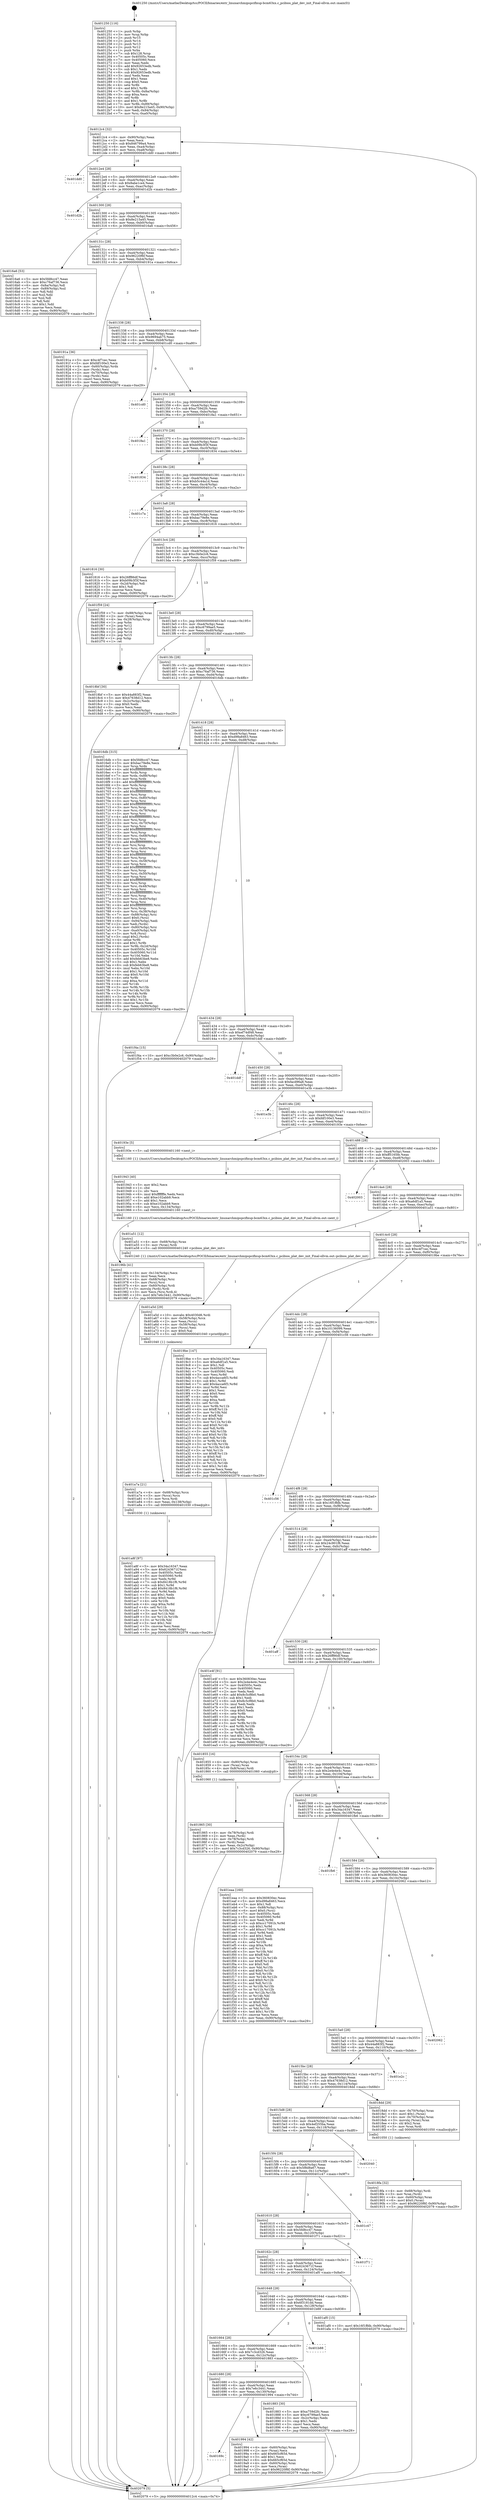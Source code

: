 digraph "0x401250" {
  label = "0x401250 (/mnt/c/Users/mathe/Desktop/tcc/POCII/binaries/extr_linuxarchmipspcifixup-bcm63xx.c_pcibios_plat_dev_init_Final-ollvm.out::main(0))"
  labelloc = "t"
  node[shape=record]

  Entry [label="",width=0.3,height=0.3,shape=circle,fillcolor=black,style=filled]
  "0x4012c4" [label="{
     0x4012c4 [32]\l
     | [instrs]\l
     &nbsp;&nbsp;0x4012c4 \<+6\>: mov -0x90(%rbp),%eax\l
     &nbsp;&nbsp;0x4012ca \<+2\>: mov %eax,%ecx\l
     &nbsp;&nbsp;0x4012cc \<+6\>: sub $0x846799a4,%ecx\l
     &nbsp;&nbsp;0x4012d2 \<+6\>: mov %eax,-0xa4(%rbp)\l
     &nbsp;&nbsp;0x4012d8 \<+6\>: mov %ecx,-0xa8(%rbp)\l
     &nbsp;&nbsp;0x4012de \<+6\>: je 0000000000401dd0 \<main+0xb80\>\l
  }"]
  "0x401dd0" [label="{
     0x401dd0\l
  }", style=dashed]
  "0x4012e4" [label="{
     0x4012e4 [28]\l
     | [instrs]\l
     &nbsp;&nbsp;0x4012e4 \<+5\>: jmp 00000000004012e9 \<main+0x99\>\l
     &nbsp;&nbsp;0x4012e9 \<+6\>: mov -0xa4(%rbp),%eax\l
     &nbsp;&nbsp;0x4012ef \<+5\>: sub $0x8abe1ce4,%eax\l
     &nbsp;&nbsp;0x4012f4 \<+6\>: mov %eax,-0xac(%rbp)\l
     &nbsp;&nbsp;0x4012fa \<+6\>: je 0000000000401d2b \<main+0xadb\>\l
  }"]
  Exit [label="",width=0.3,height=0.3,shape=circle,fillcolor=black,style=filled,peripheries=2]
  "0x401d2b" [label="{
     0x401d2b\l
  }", style=dashed]
  "0x401300" [label="{
     0x401300 [28]\l
     | [instrs]\l
     &nbsp;&nbsp;0x401300 \<+5\>: jmp 0000000000401305 \<main+0xb5\>\l
     &nbsp;&nbsp;0x401305 \<+6\>: mov -0xa4(%rbp),%eax\l
     &nbsp;&nbsp;0x40130b \<+5\>: sub $0x8e215a45,%eax\l
     &nbsp;&nbsp;0x401310 \<+6\>: mov %eax,-0xb0(%rbp)\l
     &nbsp;&nbsp;0x401316 \<+6\>: je 00000000004016a6 \<main+0x456\>\l
  }"]
  "0x401a8f" [label="{
     0x401a8f [97]\l
     | [instrs]\l
     &nbsp;&nbsp;0x401a8f \<+5\>: mov $0x34a16347,%eax\l
     &nbsp;&nbsp;0x401a94 \<+5\>: mov $0x6243671f,%esi\l
     &nbsp;&nbsp;0x401a99 \<+7\>: mov 0x40505c,%edx\l
     &nbsp;&nbsp;0x401aa0 \<+8\>: mov 0x405060,%r8d\l
     &nbsp;&nbsp;0x401aa8 \<+3\>: mov %edx,%r9d\l
     &nbsp;&nbsp;0x401aab \<+7\>: sub $0x8418b1f6,%r9d\l
     &nbsp;&nbsp;0x401ab2 \<+4\>: sub $0x1,%r9d\l
     &nbsp;&nbsp;0x401ab6 \<+7\>: add $0x8418b1f6,%r9d\l
     &nbsp;&nbsp;0x401abd \<+4\>: imul %r9d,%edx\l
     &nbsp;&nbsp;0x401ac1 \<+3\>: and $0x1,%edx\l
     &nbsp;&nbsp;0x401ac4 \<+3\>: cmp $0x0,%edx\l
     &nbsp;&nbsp;0x401ac7 \<+4\>: sete %r10b\l
     &nbsp;&nbsp;0x401acb \<+4\>: cmp $0xa,%r8d\l
     &nbsp;&nbsp;0x401acf \<+4\>: setl %r11b\l
     &nbsp;&nbsp;0x401ad3 \<+3\>: mov %r10b,%bl\l
     &nbsp;&nbsp;0x401ad6 \<+3\>: and %r11b,%bl\l
     &nbsp;&nbsp;0x401ad9 \<+3\>: xor %r11b,%r10b\l
     &nbsp;&nbsp;0x401adc \<+3\>: or %r10b,%bl\l
     &nbsp;&nbsp;0x401adf \<+3\>: test $0x1,%bl\l
     &nbsp;&nbsp;0x401ae2 \<+3\>: cmovne %esi,%eax\l
     &nbsp;&nbsp;0x401ae5 \<+6\>: mov %eax,-0x90(%rbp)\l
     &nbsp;&nbsp;0x401aeb \<+5\>: jmp 0000000000402079 \<main+0xe29\>\l
  }"]
  "0x4016a6" [label="{
     0x4016a6 [53]\l
     | [instrs]\l
     &nbsp;&nbsp;0x4016a6 \<+5\>: mov $0x5fd8cc47,%eax\l
     &nbsp;&nbsp;0x4016ab \<+5\>: mov $0xc76af736,%ecx\l
     &nbsp;&nbsp;0x4016b0 \<+6\>: mov -0x8a(%rbp),%dl\l
     &nbsp;&nbsp;0x4016b6 \<+7\>: mov -0x89(%rbp),%sil\l
     &nbsp;&nbsp;0x4016bd \<+3\>: mov %dl,%dil\l
     &nbsp;&nbsp;0x4016c0 \<+3\>: and %sil,%dil\l
     &nbsp;&nbsp;0x4016c3 \<+3\>: xor %sil,%dl\l
     &nbsp;&nbsp;0x4016c6 \<+3\>: or %dl,%dil\l
     &nbsp;&nbsp;0x4016c9 \<+4\>: test $0x1,%dil\l
     &nbsp;&nbsp;0x4016cd \<+3\>: cmovne %ecx,%eax\l
     &nbsp;&nbsp;0x4016d0 \<+6\>: mov %eax,-0x90(%rbp)\l
     &nbsp;&nbsp;0x4016d6 \<+5\>: jmp 0000000000402079 \<main+0xe29\>\l
  }"]
  "0x40131c" [label="{
     0x40131c [28]\l
     | [instrs]\l
     &nbsp;&nbsp;0x40131c \<+5\>: jmp 0000000000401321 \<main+0xd1\>\l
     &nbsp;&nbsp;0x401321 \<+6\>: mov -0xa4(%rbp),%eax\l
     &nbsp;&nbsp;0x401327 \<+5\>: sub $0x96220f6f,%eax\l
     &nbsp;&nbsp;0x40132c \<+6\>: mov %eax,-0xb4(%rbp)\l
     &nbsp;&nbsp;0x401332 \<+6\>: je 000000000040191a \<main+0x6ca\>\l
  }"]
  "0x402079" [label="{
     0x402079 [5]\l
     | [instrs]\l
     &nbsp;&nbsp;0x402079 \<+5\>: jmp 00000000004012c4 \<main+0x74\>\l
  }"]
  "0x401250" [label="{
     0x401250 [116]\l
     | [instrs]\l
     &nbsp;&nbsp;0x401250 \<+1\>: push %rbp\l
     &nbsp;&nbsp;0x401251 \<+3\>: mov %rsp,%rbp\l
     &nbsp;&nbsp;0x401254 \<+2\>: push %r15\l
     &nbsp;&nbsp;0x401256 \<+2\>: push %r14\l
     &nbsp;&nbsp;0x401258 \<+2\>: push %r13\l
     &nbsp;&nbsp;0x40125a \<+2\>: push %r12\l
     &nbsp;&nbsp;0x40125c \<+1\>: push %rbx\l
     &nbsp;&nbsp;0x40125d \<+7\>: sub $0x128,%rsp\l
     &nbsp;&nbsp;0x401264 \<+7\>: mov 0x40505c,%eax\l
     &nbsp;&nbsp;0x40126b \<+7\>: mov 0x405060,%ecx\l
     &nbsp;&nbsp;0x401272 \<+2\>: mov %eax,%edx\l
     &nbsp;&nbsp;0x401274 \<+6\>: add $0x92653edb,%edx\l
     &nbsp;&nbsp;0x40127a \<+3\>: sub $0x1,%edx\l
     &nbsp;&nbsp;0x40127d \<+6\>: sub $0x92653edb,%edx\l
     &nbsp;&nbsp;0x401283 \<+3\>: imul %edx,%eax\l
     &nbsp;&nbsp;0x401286 \<+3\>: and $0x1,%eax\l
     &nbsp;&nbsp;0x401289 \<+3\>: cmp $0x0,%eax\l
     &nbsp;&nbsp;0x40128c \<+4\>: sete %r8b\l
     &nbsp;&nbsp;0x401290 \<+4\>: and $0x1,%r8b\l
     &nbsp;&nbsp;0x401294 \<+7\>: mov %r8b,-0x8a(%rbp)\l
     &nbsp;&nbsp;0x40129b \<+3\>: cmp $0xa,%ecx\l
     &nbsp;&nbsp;0x40129e \<+4\>: setl %r8b\l
     &nbsp;&nbsp;0x4012a2 \<+4\>: and $0x1,%r8b\l
     &nbsp;&nbsp;0x4012a6 \<+7\>: mov %r8b,-0x89(%rbp)\l
     &nbsp;&nbsp;0x4012ad \<+10\>: movl $0x8e215a45,-0x90(%rbp)\l
     &nbsp;&nbsp;0x4012b7 \<+6\>: mov %edi,-0x94(%rbp)\l
     &nbsp;&nbsp;0x4012bd \<+7\>: mov %rsi,-0xa0(%rbp)\l
  }"]
  "0x401a7a" [label="{
     0x401a7a [21]\l
     | [instrs]\l
     &nbsp;&nbsp;0x401a7a \<+4\>: mov -0x68(%rbp),%rcx\l
     &nbsp;&nbsp;0x401a7e \<+3\>: mov (%rcx),%rcx\l
     &nbsp;&nbsp;0x401a81 \<+3\>: mov %rcx,%rdi\l
     &nbsp;&nbsp;0x401a84 \<+6\>: mov %eax,-0x138(%rbp)\l
     &nbsp;&nbsp;0x401a8a \<+5\>: call 0000000000401030 \<free@plt\>\l
     | [calls]\l
     &nbsp;&nbsp;0x401030 \{1\} (unknown)\l
  }"]
  "0x40191a" [label="{
     0x40191a [36]\l
     | [instrs]\l
     &nbsp;&nbsp;0x40191a \<+5\>: mov $0xc4f7cec,%eax\l
     &nbsp;&nbsp;0x40191f \<+5\>: mov $0xfdf100e3,%ecx\l
     &nbsp;&nbsp;0x401924 \<+4\>: mov -0x60(%rbp),%rdx\l
     &nbsp;&nbsp;0x401928 \<+2\>: mov (%rdx),%esi\l
     &nbsp;&nbsp;0x40192a \<+4\>: mov -0x70(%rbp),%rdx\l
     &nbsp;&nbsp;0x40192e \<+2\>: cmp (%rdx),%esi\l
     &nbsp;&nbsp;0x401930 \<+3\>: cmovl %ecx,%eax\l
     &nbsp;&nbsp;0x401933 \<+6\>: mov %eax,-0x90(%rbp)\l
     &nbsp;&nbsp;0x401939 \<+5\>: jmp 0000000000402079 \<main+0xe29\>\l
  }"]
  "0x401338" [label="{
     0x401338 [28]\l
     | [instrs]\l
     &nbsp;&nbsp;0x401338 \<+5\>: jmp 000000000040133d \<main+0xed\>\l
     &nbsp;&nbsp;0x40133d \<+6\>: mov -0xa4(%rbp),%eax\l
     &nbsp;&nbsp;0x401343 \<+5\>: sub $0x9694ab75,%eax\l
     &nbsp;&nbsp;0x401348 \<+6\>: mov %eax,-0xb8(%rbp)\l
     &nbsp;&nbsp;0x40134e \<+6\>: je 0000000000401cd0 \<main+0xa80\>\l
  }"]
  "0x401a5d" [label="{
     0x401a5d [29]\l
     | [instrs]\l
     &nbsp;&nbsp;0x401a5d \<+10\>: movabs $0x4030d6,%rdi\l
     &nbsp;&nbsp;0x401a67 \<+4\>: mov -0x58(%rbp),%rcx\l
     &nbsp;&nbsp;0x401a6b \<+2\>: mov %eax,(%rcx)\l
     &nbsp;&nbsp;0x401a6d \<+4\>: mov -0x58(%rbp),%rcx\l
     &nbsp;&nbsp;0x401a71 \<+2\>: mov (%rcx),%esi\l
     &nbsp;&nbsp;0x401a73 \<+2\>: mov $0x0,%al\l
     &nbsp;&nbsp;0x401a75 \<+5\>: call 0000000000401040 \<printf@plt\>\l
     | [calls]\l
     &nbsp;&nbsp;0x401040 \{1\} (unknown)\l
  }"]
  "0x401cd0" [label="{
     0x401cd0\l
  }", style=dashed]
  "0x401354" [label="{
     0x401354 [28]\l
     | [instrs]\l
     &nbsp;&nbsp;0x401354 \<+5\>: jmp 0000000000401359 \<main+0x109\>\l
     &nbsp;&nbsp;0x401359 \<+6\>: mov -0xa4(%rbp),%eax\l
     &nbsp;&nbsp;0x40135f \<+5\>: sub $0xa759d2fc,%eax\l
     &nbsp;&nbsp;0x401364 \<+6\>: mov %eax,-0xbc(%rbp)\l
     &nbsp;&nbsp;0x40136a \<+6\>: je 00000000004018a1 \<main+0x651\>\l
  }"]
  "0x40169c" [label="{
     0x40169c\l
  }", style=dashed]
  "0x4018a1" [label="{
     0x4018a1\l
  }", style=dashed]
  "0x401370" [label="{
     0x401370 [28]\l
     | [instrs]\l
     &nbsp;&nbsp;0x401370 \<+5\>: jmp 0000000000401375 \<main+0x125\>\l
     &nbsp;&nbsp;0x401375 \<+6\>: mov -0xa4(%rbp),%eax\l
     &nbsp;&nbsp;0x40137b \<+5\>: sub $0xb09b3f3f,%eax\l
     &nbsp;&nbsp;0x401380 \<+6\>: mov %eax,-0xc0(%rbp)\l
     &nbsp;&nbsp;0x401386 \<+6\>: je 0000000000401834 \<main+0x5e4\>\l
  }"]
  "0x401994" [label="{
     0x401994 [42]\l
     | [instrs]\l
     &nbsp;&nbsp;0x401994 \<+4\>: mov -0x60(%rbp),%rax\l
     &nbsp;&nbsp;0x401998 \<+2\>: mov (%rax),%ecx\l
     &nbsp;&nbsp;0x40199a \<+6\>: add $0x665cf65d,%ecx\l
     &nbsp;&nbsp;0x4019a0 \<+3\>: add $0x1,%ecx\l
     &nbsp;&nbsp;0x4019a3 \<+6\>: sub $0x665cf65d,%ecx\l
     &nbsp;&nbsp;0x4019a9 \<+4\>: mov -0x60(%rbp),%rax\l
     &nbsp;&nbsp;0x4019ad \<+2\>: mov %ecx,(%rax)\l
     &nbsp;&nbsp;0x4019af \<+10\>: movl $0x96220f6f,-0x90(%rbp)\l
     &nbsp;&nbsp;0x4019b9 \<+5\>: jmp 0000000000402079 \<main+0xe29\>\l
  }"]
  "0x401834" [label="{
     0x401834\l
  }", style=dashed]
  "0x40138c" [label="{
     0x40138c [28]\l
     | [instrs]\l
     &nbsp;&nbsp;0x40138c \<+5\>: jmp 0000000000401391 \<main+0x141\>\l
     &nbsp;&nbsp;0x401391 \<+6\>: mov -0xa4(%rbp),%eax\l
     &nbsp;&nbsp;0x401397 \<+5\>: sub $0xb5c44a1d,%eax\l
     &nbsp;&nbsp;0x40139c \<+6\>: mov %eax,-0xc4(%rbp)\l
     &nbsp;&nbsp;0x4013a2 \<+6\>: je 0000000000401c7a \<main+0xa2a\>\l
  }"]
  "0x40196b" [label="{
     0x40196b [41]\l
     | [instrs]\l
     &nbsp;&nbsp;0x40196b \<+6\>: mov -0x134(%rbp),%ecx\l
     &nbsp;&nbsp;0x401971 \<+3\>: imul %eax,%ecx\l
     &nbsp;&nbsp;0x401974 \<+4\>: mov -0x68(%rbp),%rsi\l
     &nbsp;&nbsp;0x401978 \<+3\>: mov (%rsi),%rsi\l
     &nbsp;&nbsp;0x40197b \<+4\>: mov -0x60(%rbp),%rdi\l
     &nbsp;&nbsp;0x40197f \<+3\>: movslq (%rdi),%rdi\l
     &nbsp;&nbsp;0x401982 \<+3\>: mov %ecx,(%rsi,%rdi,4)\l
     &nbsp;&nbsp;0x401985 \<+10\>: movl $0x7e6c3441,-0x90(%rbp)\l
     &nbsp;&nbsp;0x40198f \<+5\>: jmp 0000000000402079 \<main+0xe29\>\l
  }"]
  "0x401c7a" [label="{
     0x401c7a\l
  }", style=dashed]
  "0x4013a8" [label="{
     0x4013a8 [28]\l
     | [instrs]\l
     &nbsp;&nbsp;0x4013a8 \<+5\>: jmp 00000000004013ad \<main+0x15d\>\l
     &nbsp;&nbsp;0x4013ad \<+6\>: mov -0xa4(%rbp),%eax\l
     &nbsp;&nbsp;0x4013b3 \<+5\>: sub $0xbac79e8e,%eax\l
     &nbsp;&nbsp;0x4013b8 \<+6\>: mov %eax,-0xc8(%rbp)\l
     &nbsp;&nbsp;0x4013be \<+6\>: je 0000000000401816 \<main+0x5c6\>\l
  }"]
  "0x401943" [label="{
     0x401943 [40]\l
     | [instrs]\l
     &nbsp;&nbsp;0x401943 \<+5\>: mov $0x2,%ecx\l
     &nbsp;&nbsp;0x401948 \<+1\>: cltd\l
     &nbsp;&nbsp;0x401949 \<+2\>: idiv %ecx\l
     &nbsp;&nbsp;0x40194b \<+6\>: imul $0xfffffffe,%edx,%ecx\l
     &nbsp;&nbsp;0x401951 \<+6\>: add $0xe102abb9,%ecx\l
     &nbsp;&nbsp;0x401957 \<+3\>: add $0x1,%ecx\l
     &nbsp;&nbsp;0x40195a \<+6\>: sub $0xe102abb9,%ecx\l
     &nbsp;&nbsp;0x401960 \<+6\>: mov %ecx,-0x134(%rbp)\l
     &nbsp;&nbsp;0x401966 \<+5\>: call 0000000000401160 \<next_i\>\l
     | [calls]\l
     &nbsp;&nbsp;0x401160 \{1\} (/mnt/c/Users/mathe/Desktop/tcc/POCII/binaries/extr_linuxarchmipspcifixup-bcm63xx.c_pcibios_plat_dev_init_Final-ollvm.out::next_i)\l
  }"]
  "0x401816" [label="{
     0x401816 [30]\l
     | [instrs]\l
     &nbsp;&nbsp;0x401816 \<+5\>: mov $0x26ff86df,%eax\l
     &nbsp;&nbsp;0x40181b \<+5\>: mov $0xb09b3f3f,%ecx\l
     &nbsp;&nbsp;0x401820 \<+3\>: mov -0x2d(%rbp),%dl\l
     &nbsp;&nbsp;0x401823 \<+3\>: test $0x1,%dl\l
     &nbsp;&nbsp;0x401826 \<+3\>: cmovne %ecx,%eax\l
     &nbsp;&nbsp;0x401829 \<+6\>: mov %eax,-0x90(%rbp)\l
     &nbsp;&nbsp;0x40182f \<+5\>: jmp 0000000000402079 \<main+0xe29\>\l
  }"]
  "0x4013c4" [label="{
     0x4013c4 [28]\l
     | [instrs]\l
     &nbsp;&nbsp;0x4013c4 \<+5\>: jmp 00000000004013c9 \<main+0x179\>\l
     &nbsp;&nbsp;0x4013c9 \<+6\>: mov -0xa4(%rbp),%eax\l
     &nbsp;&nbsp;0x4013cf \<+5\>: sub $0xc3b0e2c6,%eax\l
     &nbsp;&nbsp;0x4013d4 \<+6\>: mov %eax,-0xcc(%rbp)\l
     &nbsp;&nbsp;0x4013da \<+6\>: je 0000000000401f59 \<main+0xd09\>\l
  }"]
  "0x4018fa" [label="{
     0x4018fa [32]\l
     | [instrs]\l
     &nbsp;&nbsp;0x4018fa \<+4\>: mov -0x68(%rbp),%rdi\l
     &nbsp;&nbsp;0x4018fe \<+3\>: mov %rax,(%rdi)\l
     &nbsp;&nbsp;0x401901 \<+4\>: mov -0x60(%rbp),%rax\l
     &nbsp;&nbsp;0x401905 \<+6\>: movl $0x0,(%rax)\l
     &nbsp;&nbsp;0x40190b \<+10\>: movl $0x96220f6f,-0x90(%rbp)\l
     &nbsp;&nbsp;0x401915 \<+5\>: jmp 0000000000402079 \<main+0xe29\>\l
  }"]
  "0x401f59" [label="{
     0x401f59 [24]\l
     | [instrs]\l
     &nbsp;&nbsp;0x401f59 \<+7\>: mov -0x88(%rbp),%rax\l
     &nbsp;&nbsp;0x401f60 \<+2\>: mov (%rax),%eax\l
     &nbsp;&nbsp;0x401f62 \<+4\>: lea -0x28(%rbp),%rsp\l
     &nbsp;&nbsp;0x401f66 \<+1\>: pop %rbx\l
     &nbsp;&nbsp;0x401f67 \<+2\>: pop %r12\l
     &nbsp;&nbsp;0x401f69 \<+2\>: pop %r13\l
     &nbsp;&nbsp;0x401f6b \<+2\>: pop %r14\l
     &nbsp;&nbsp;0x401f6d \<+2\>: pop %r15\l
     &nbsp;&nbsp;0x401f6f \<+1\>: pop %rbp\l
     &nbsp;&nbsp;0x401f70 \<+1\>: ret\l
  }"]
  "0x4013e0" [label="{
     0x4013e0 [28]\l
     | [instrs]\l
     &nbsp;&nbsp;0x4013e0 \<+5\>: jmp 00000000004013e5 \<main+0x195\>\l
     &nbsp;&nbsp;0x4013e5 \<+6\>: mov -0xa4(%rbp),%eax\l
     &nbsp;&nbsp;0x4013eb \<+5\>: sub $0xc6799ae5,%eax\l
     &nbsp;&nbsp;0x4013f0 \<+6\>: mov %eax,-0xd0(%rbp)\l
     &nbsp;&nbsp;0x4013f6 \<+6\>: je 00000000004018bf \<main+0x66f\>\l
  }"]
  "0x401680" [label="{
     0x401680 [28]\l
     | [instrs]\l
     &nbsp;&nbsp;0x401680 \<+5\>: jmp 0000000000401685 \<main+0x435\>\l
     &nbsp;&nbsp;0x401685 \<+6\>: mov -0xa4(%rbp),%eax\l
     &nbsp;&nbsp;0x40168b \<+5\>: sub $0x7e6c3441,%eax\l
     &nbsp;&nbsp;0x401690 \<+6\>: mov %eax,-0x130(%rbp)\l
     &nbsp;&nbsp;0x401696 \<+6\>: je 0000000000401994 \<main+0x744\>\l
  }"]
  "0x4018bf" [label="{
     0x4018bf [30]\l
     | [instrs]\l
     &nbsp;&nbsp;0x4018bf \<+5\>: mov $0x44a883f2,%eax\l
     &nbsp;&nbsp;0x4018c4 \<+5\>: mov $0x47638d12,%ecx\l
     &nbsp;&nbsp;0x4018c9 \<+3\>: mov -0x2c(%rbp),%edx\l
     &nbsp;&nbsp;0x4018cc \<+3\>: cmp $0x0,%edx\l
     &nbsp;&nbsp;0x4018cf \<+3\>: cmove %ecx,%eax\l
     &nbsp;&nbsp;0x4018d2 \<+6\>: mov %eax,-0x90(%rbp)\l
     &nbsp;&nbsp;0x4018d8 \<+5\>: jmp 0000000000402079 \<main+0xe29\>\l
  }"]
  "0x4013fc" [label="{
     0x4013fc [28]\l
     | [instrs]\l
     &nbsp;&nbsp;0x4013fc \<+5\>: jmp 0000000000401401 \<main+0x1b1\>\l
     &nbsp;&nbsp;0x401401 \<+6\>: mov -0xa4(%rbp),%eax\l
     &nbsp;&nbsp;0x401407 \<+5\>: sub $0xc76af736,%eax\l
     &nbsp;&nbsp;0x40140c \<+6\>: mov %eax,-0xd4(%rbp)\l
     &nbsp;&nbsp;0x401412 \<+6\>: je 00000000004016db \<main+0x48b\>\l
  }"]
  "0x401883" [label="{
     0x401883 [30]\l
     | [instrs]\l
     &nbsp;&nbsp;0x401883 \<+5\>: mov $0xa759d2fc,%eax\l
     &nbsp;&nbsp;0x401888 \<+5\>: mov $0xc6799ae5,%ecx\l
     &nbsp;&nbsp;0x40188d \<+3\>: mov -0x2c(%rbp),%edx\l
     &nbsp;&nbsp;0x401890 \<+3\>: cmp $0x1,%edx\l
     &nbsp;&nbsp;0x401893 \<+3\>: cmovl %ecx,%eax\l
     &nbsp;&nbsp;0x401896 \<+6\>: mov %eax,-0x90(%rbp)\l
     &nbsp;&nbsp;0x40189c \<+5\>: jmp 0000000000402079 \<main+0xe29\>\l
  }"]
  "0x4016db" [label="{
     0x4016db [315]\l
     | [instrs]\l
     &nbsp;&nbsp;0x4016db \<+5\>: mov $0x5fd8cc47,%eax\l
     &nbsp;&nbsp;0x4016e0 \<+5\>: mov $0xbac79e8e,%ecx\l
     &nbsp;&nbsp;0x4016e5 \<+3\>: mov %rsp,%rdx\l
     &nbsp;&nbsp;0x4016e8 \<+4\>: add $0xfffffffffffffff0,%rdx\l
     &nbsp;&nbsp;0x4016ec \<+3\>: mov %rdx,%rsp\l
     &nbsp;&nbsp;0x4016ef \<+7\>: mov %rdx,-0x88(%rbp)\l
     &nbsp;&nbsp;0x4016f6 \<+3\>: mov %rsp,%rdx\l
     &nbsp;&nbsp;0x4016f9 \<+4\>: add $0xfffffffffffffff0,%rdx\l
     &nbsp;&nbsp;0x4016fd \<+3\>: mov %rdx,%rsp\l
     &nbsp;&nbsp;0x401700 \<+3\>: mov %rsp,%rsi\l
     &nbsp;&nbsp;0x401703 \<+4\>: add $0xfffffffffffffff0,%rsi\l
     &nbsp;&nbsp;0x401707 \<+3\>: mov %rsi,%rsp\l
     &nbsp;&nbsp;0x40170a \<+4\>: mov %rsi,-0x80(%rbp)\l
     &nbsp;&nbsp;0x40170e \<+3\>: mov %rsp,%rsi\l
     &nbsp;&nbsp;0x401711 \<+4\>: add $0xfffffffffffffff0,%rsi\l
     &nbsp;&nbsp;0x401715 \<+3\>: mov %rsi,%rsp\l
     &nbsp;&nbsp;0x401718 \<+4\>: mov %rsi,-0x78(%rbp)\l
     &nbsp;&nbsp;0x40171c \<+3\>: mov %rsp,%rsi\l
     &nbsp;&nbsp;0x40171f \<+4\>: add $0xfffffffffffffff0,%rsi\l
     &nbsp;&nbsp;0x401723 \<+3\>: mov %rsi,%rsp\l
     &nbsp;&nbsp;0x401726 \<+4\>: mov %rsi,-0x70(%rbp)\l
     &nbsp;&nbsp;0x40172a \<+3\>: mov %rsp,%rsi\l
     &nbsp;&nbsp;0x40172d \<+4\>: add $0xfffffffffffffff0,%rsi\l
     &nbsp;&nbsp;0x401731 \<+3\>: mov %rsi,%rsp\l
     &nbsp;&nbsp;0x401734 \<+4\>: mov %rsi,-0x68(%rbp)\l
     &nbsp;&nbsp;0x401738 \<+3\>: mov %rsp,%rsi\l
     &nbsp;&nbsp;0x40173b \<+4\>: add $0xfffffffffffffff0,%rsi\l
     &nbsp;&nbsp;0x40173f \<+3\>: mov %rsi,%rsp\l
     &nbsp;&nbsp;0x401742 \<+4\>: mov %rsi,-0x60(%rbp)\l
     &nbsp;&nbsp;0x401746 \<+3\>: mov %rsp,%rsi\l
     &nbsp;&nbsp;0x401749 \<+4\>: add $0xfffffffffffffff0,%rsi\l
     &nbsp;&nbsp;0x40174d \<+3\>: mov %rsi,%rsp\l
     &nbsp;&nbsp;0x401750 \<+4\>: mov %rsi,-0x58(%rbp)\l
     &nbsp;&nbsp;0x401754 \<+3\>: mov %rsp,%rsi\l
     &nbsp;&nbsp;0x401757 \<+4\>: add $0xfffffffffffffff0,%rsi\l
     &nbsp;&nbsp;0x40175b \<+3\>: mov %rsi,%rsp\l
     &nbsp;&nbsp;0x40175e \<+4\>: mov %rsi,-0x50(%rbp)\l
     &nbsp;&nbsp;0x401762 \<+3\>: mov %rsp,%rsi\l
     &nbsp;&nbsp;0x401765 \<+4\>: add $0xfffffffffffffff0,%rsi\l
     &nbsp;&nbsp;0x401769 \<+3\>: mov %rsi,%rsp\l
     &nbsp;&nbsp;0x40176c \<+4\>: mov %rsi,-0x48(%rbp)\l
     &nbsp;&nbsp;0x401770 \<+3\>: mov %rsp,%rsi\l
     &nbsp;&nbsp;0x401773 \<+4\>: add $0xfffffffffffffff0,%rsi\l
     &nbsp;&nbsp;0x401777 \<+3\>: mov %rsi,%rsp\l
     &nbsp;&nbsp;0x40177a \<+4\>: mov %rsi,-0x40(%rbp)\l
     &nbsp;&nbsp;0x40177e \<+3\>: mov %rsp,%rsi\l
     &nbsp;&nbsp;0x401781 \<+4\>: add $0xfffffffffffffff0,%rsi\l
     &nbsp;&nbsp;0x401785 \<+3\>: mov %rsi,%rsp\l
     &nbsp;&nbsp;0x401788 \<+4\>: mov %rsi,-0x38(%rbp)\l
     &nbsp;&nbsp;0x40178c \<+7\>: mov -0x88(%rbp),%rsi\l
     &nbsp;&nbsp;0x401793 \<+6\>: movl $0x0,(%rsi)\l
     &nbsp;&nbsp;0x401799 \<+6\>: mov -0x94(%rbp),%edi\l
     &nbsp;&nbsp;0x40179f \<+2\>: mov %edi,(%rdx)\l
     &nbsp;&nbsp;0x4017a1 \<+4\>: mov -0x80(%rbp),%rsi\l
     &nbsp;&nbsp;0x4017a5 \<+7\>: mov -0xa0(%rbp),%r8\l
     &nbsp;&nbsp;0x4017ac \<+3\>: mov %r8,(%rsi)\l
     &nbsp;&nbsp;0x4017af \<+3\>: cmpl $0x2,(%rdx)\l
     &nbsp;&nbsp;0x4017b2 \<+4\>: setne %r9b\l
     &nbsp;&nbsp;0x4017b6 \<+4\>: and $0x1,%r9b\l
     &nbsp;&nbsp;0x4017ba \<+4\>: mov %r9b,-0x2d(%rbp)\l
     &nbsp;&nbsp;0x4017be \<+8\>: mov 0x40505c,%r10d\l
     &nbsp;&nbsp;0x4017c6 \<+8\>: mov 0x405060,%r11d\l
     &nbsp;&nbsp;0x4017ce \<+3\>: mov %r10d,%ebx\l
     &nbsp;&nbsp;0x4017d1 \<+6\>: add $0xfeb63be8,%ebx\l
     &nbsp;&nbsp;0x4017d7 \<+3\>: sub $0x1,%ebx\l
     &nbsp;&nbsp;0x4017da \<+6\>: sub $0xfeb63be8,%ebx\l
     &nbsp;&nbsp;0x4017e0 \<+4\>: imul %ebx,%r10d\l
     &nbsp;&nbsp;0x4017e4 \<+4\>: and $0x1,%r10d\l
     &nbsp;&nbsp;0x4017e8 \<+4\>: cmp $0x0,%r10d\l
     &nbsp;&nbsp;0x4017ec \<+4\>: sete %r9b\l
     &nbsp;&nbsp;0x4017f0 \<+4\>: cmp $0xa,%r11d\l
     &nbsp;&nbsp;0x4017f4 \<+4\>: setl %r14b\l
     &nbsp;&nbsp;0x4017f8 \<+3\>: mov %r9b,%r15b\l
     &nbsp;&nbsp;0x4017fb \<+3\>: and %r14b,%r15b\l
     &nbsp;&nbsp;0x4017fe \<+3\>: xor %r14b,%r9b\l
     &nbsp;&nbsp;0x401801 \<+3\>: or %r9b,%r15b\l
     &nbsp;&nbsp;0x401804 \<+4\>: test $0x1,%r15b\l
     &nbsp;&nbsp;0x401808 \<+3\>: cmovne %ecx,%eax\l
     &nbsp;&nbsp;0x40180b \<+6\>: mov %eax,-0x90(%rbp)\l
     &nbsp;&nbsp;0x401811 \<+5\>: jmp 0000000000402079 \<main+0xe29\>\l
  }"]
  "0x401418" [label="{
     0x401418 [28]\l
     | [instrs]\l
     &nbsp;&nbsp;0x401418 \<+5\>: jmp 000000000040141d \<main+0x1cd\>\l
     &nbsp;&nbsp;0x40141d \<+6\>: mov -0xa4(%rbp),%eax\l
     &nbsp;&nbsp;0x401423 \<+5\>: sub $0xd98a8463,%eax\l
     &nbsp;&nbsp;0x401428 \<+6\>: mov %eax,-0xd8(%rbp)\l
     &nbsp;&nbsp;0x40142e \<+6\>: je 0000000000401f4a \<main+0xcfa\>\l
  }"]
  "0x401664" [label="{
     0x401664 [28]\l
     | [instrs]\l
     &nbsp;&nbsp;0x401664 \<+5\>: jmp 0000000000401669 \<main+0x419\>\l
     &nbsp;&nbsp;0x401669 \<+6\>: mov -0xa4(%rbp),%eax\l
     &nbsp;&nbsp;0x40166f \<+5\>: sub $0x7c3cd326,%eax\l
     &nbsp;&nbsp;0x401674 \<+6\>: mov %eax,-0x12c(%rbp)\l
     &nbsp;&nbsp;0x40167a \<+6\>: je 0000000000401883 \<main+0x633\>\l
  }"]
  "0x401b88" [label="{
     0x401b88\l
  }", style=dashed]
  "0x401f4a" [label="{
     0x401f4a [15]\l
     | [instrs]\l
     &nbsp;&nbsp;0x401f4a \<+10\>: movl $0xc3b0e2c6,-0x90(%rbp)\l
     &nbsp;&nbsp;0x401f54 \<+5\>: jmp 0000000000402079 \<main+0xe29\>\l
  }"]
  "0x401434" [label="{
     0x401434 [28]\l
     | [instrs]\l
     &nbsp;&nbsp;0x401434 \<+5\>: jmp 0000000000401439 \<main+0x1e9\>\l
     &nbsp;&nbsp;0x401439 \<+6\>: mov -0xa4(%rbp),%eax\l
     &nbsp;&nbsp;0x40143f \<+5\>: sub $0xef74df48,%eax\l
     &nbsp;&nbsp;0x401444 \<+6\>: mov %eax,-0xdc(%rbp)\l
     &nbsp;&nbsp;0x40144a \<+6\>: je 0000000000401ddf \<main+0xb8f\>\l
  }"]
  "0x401648" [label="{
     0x401648 [28]\l
     | [instrs]\l
     &nbsp;&nbsp;0x401648 \<+5\>: jmp 000000000040164d \<main+0x3fd\>\l
     &nbsp;&nbsp;0x40164d \<+6\>: mov -0xa4(%rbp),%eax\l
     &nbsp;&nbsp;0x401653 \<+5\>: sub $0x6f3181dd,%eax\l
     &nbsp;&nbsp;0x401658 \<+6\>: mov %eax,-0x128(%rbp)\l
     &nbsp;&nbsp;0x40165e \<+6\>: je 0000000000401b88 \<main+0x938\>\l
  }"]
  "0x401ddf" [label="{
     0x401ddf\l
  }", style=dashed]
  "0x401450" [label="{
     0x401450 [28]\l
     | [instrs]\l
     &nbsp;&nbsp;0x401450 \<+5\>: jmp 0000000000401455 \<main+0x205\>\l
     &nbsp;&nbsp;0x401455 \<+6\>: mov -0xa4(%rbp),%eax\l
     &nbsp;&nbsp;0x40145b \<+5\>: sub $0xfacd96a8,%eax\l
     &nbsp;&nbsp;0x401460 \<+6\>: mov %eax,-0xe0(%rbp)\l
     &nbsp;&nbsp;0x401466 \<+6\>: je 0000000000401e3b \<main+0xbeb\>\l
  }"]
  "0x401af0" [label="{
     0x401af0 [15]\l
     | [instrs]\l
     &nbsp;&nbsp;0x401af0 \<+10\>: movl $0x16f1ffdb,-0x90(%rbp)\l
     &nbsp;&nbsp;0x401afa \<+5\>: jmp 0000000000402079 \<main+0xe29\>\l
  }"]
  "0x401e3b" [label="{
     0x401e3b\l
  }", style=dashed]
  "0x40146c" [label="{
     0x40146c [28]\l
     | [instrs]\l
     &nbsp;&nbsp;0x40146c \<+5\>: jmp 0000000000401471 \<main+0x221\>\l
     &nbsp;&nbsp;0x401471 \<+6\>: mov -0xa4(%rbp),%eax\l
     &nbsp;&nbsp;0x401477 \<+5\>: sub $0xfdf100e3,%eax\l
     &nbsp;&nbsp;0x40147c \<+6\>: mov %eax,-0xe4(%rbp)\l
     &nbsp;&nbsp;0x401482 \<+6\>: je 000000000040193e \<main+0x6ee\>\l
  }"]
  "0x40162c" [label="{
     0x40162c [28]\l
     | [instrs]\l
     &nbsp;&nbsp;0x40162c \<+5\>: jmp 0000000000401631 \<main+0x3e1\>\l
     &nbsp;&nbsp;0x401631 \<+6\>: mov -0xa4(%rbp),%eax\l
     &nbsp;&nbsp;0x401637 \<+5\>: sub $0x6243671f,%eax\l
     &nbsp;&nbsp;0x40163c \<+6\>: mov %eax,-0x124(%rbp)\l
     &nbsp;&nbsp;0x401642 \<+6\>: je 0000000000401af0 \<main+0x8a0\>\l
  }"]
  "0x40193e" [label="{
     0x40193e [5]\l
     | [instrs]\l
     &nbsp;&nbsp;0x40193e \<+5\>: call 0000000000401160 \<next_i\>\l
     | [calls]\l
     &nbsp;&nbsp;0x401160 \{1\} (/mnt/c/Users/mathe/Desktop/tcc/POCII/binaries/extr_linuxarchmipspcifixup-bcm63xx.c_pcibios_plat_dev_init_Final-ollvm.out::next_i)\l
  }"]
  "0x401488" [label="{
     0x401488 [28]\l
     | [instrs]\l
     &nbsp;&nbsp;0x401488 \<+5\>: jmp 000000000040148d \<main+0x23d\>\l
     &nbsp;&nbsp;0x40148d \<+6\>: mov -0xa4(%rbp),%eax\l
     &nbsp;&nbsp;0x401493 \<+5\>: sub $0xff5165fe,%eax\l
     &nbsp;&nbsp;0x401498 \<+6\>: mov %eax,-0xe8(%rbp)\l
     &nbsp;&nbsp;0x40149e \<+6\>: je 0000000000402003 \<main+0xdb3\>\l
  }"]
  "0x401f71" [label="{
     0x401f71\l
  }", style=dashed]
  "0x402003" [label="{
     0x402003\l
  }", style=dashed]
  "0x4014a4" [label="{
     0x4014a4 [28]\l
     | [instrs]\l
     &nbsp;&nbsp;0x4014a4 \<+5\>: jmp 00000000004014a9 \<main+0x259\>\l
     &nbsp;&nbsp;0x4014a9 \<+6\>: mov -0xa4(%rbp),%eax\l
     &nbsp;&nbsp;0x4014af \<+5\>: sub $0xa6df1a5,%eax\l
     &nbsp;&nbsp;0x4014b4 \<+6\>: mov %eax,-0xec(%rbp)\l
     &nbsp;&nbsp;0x4014ba \<+6\>: je 0000000000401a51 \<main+0x801\>\l
  }"]
  "0x401610" [label="{
     0x401610 [28]\l
     | [instrs]\l
     &nbsp;&nbsp;0x401610 \<+5\>: jmp 0000000000401615 \<main+0x3c5\>\l
     &nbsp;&nbsp;0x401615 \<+6\>: mov -0xa4(%rbp),%eax\l
     &nbsp;&nbsp;0x40161b \<+5\>: sub $0x5fd8cc47,%eax\l
     &nbsp;&nbsp;0x401620 \<+6\>: mov %eax,-0x120(%rbp)\l
     &nbsp;&nbsp;0x401626 \<+6\>: je 0000000000401f71 \<main+0xd21\>\l
  }"]
  "0x401a51" [label="{
     0x401a51 [12]\l
     | [instrs]\l
     &nbsp;&nbsp;0x401a51 \<+4\>: mov -0x68(%rbp),%rax\l
     &nbsp;&nbsp;0x401a55 \<+3\>: mov (%rax),%rdi\l
     &nbsp;&nbsp;0x401a58 \<+5\>: call 0000000000401240 \<pcibios_plat_dev_init\>\l
     | [calls]\l
     &nbsp;&nbsp;0x401240 \{1\} (/mnt/c/Users/mathe/Desktop/tcc/POCII/binaries/extr_linuxarchmipspcifixup-bcm63xx.c_pcibios_plat_dev_init_Final-ollvm.out::pcibios_plat_dev_init)\l
  }"]
  "0x4014c0" [label="{
     0x4014c0 [28]\l
     | [instrs]\l
     &nbsp;&nbsp;0x4014c0 \<+5\>: jmp 00000000004014c5 \<main+0x275\>\l
     &nbsp;&nbsp;0x4014c5 \<+6\>: mov -0xa4(%rbp),%eax\l
     &nbsp;&nbsp;0x4014cb \<+5\>: sub $0xc4f7cec,%eax\l
     &nbsp;&nbsp;0x4014d0 \<+6\>: mov %eax,-0xf0(%rbp)\l
     &nbsp;&nbsp;0x4014d6 \<+6\>: je 00000000004019be \<main+0x76e\>\l
  }"]
  "0x401c47" [label="{
     0x401c47\l
  }", style=dashed]
  "0x4019be" [label="{
     0x4019be [147]\l
     | [instrs]\l
     &nbsp;&nbsp;0x4019be \<+5\>: mov $0x34a16347,%eax\l
     &nbsp;&nbsp;0x4019c3 \<+5\>: mov $0xa6df1a5,%ecx\l
     &nbsp;&nbsp;0x4019c8 \<+2\>: mov $0x1,%dl\l
     &nbsp;&nbsp;0x4019ca \<+7\>: mov 0x40505c,%esi\l
     &nbsp;&nbsp;0x4019d1 \<+7\>: mov 0x405060,%edi\l
     &nbsp;&nbsp;0x4019d8 \<+3\>: mov %esi,%r8d\l
     &nbsp;&nbsp;0x4019db \<+7\>: sub $0x4acca6f3,%r8d\l
     &nbsp;&nbsp;0x4019e2 \<+4\>: sub $0x1,%r8d\l
     &nbsp;&nbsp;0x4019e6 \<+7\>: add $0x4acca6f3,%r8d\l
     &nbsp;&nbsp;0x4019ed \<+4\>: imul %r8d,%esi\l
     &nbsp;&nbsp;0x4019f1 \<+3\>: and $0x1,%esi\l
     &nbsp;&nbsp;0x4019f4 \<+3\>: cmp $0x0,%esi\l
     &nbsp;&nbsp;0x4019f7 \<+4\>: sete %r9b\l
     &nbsp;&nbsp;0x4019fb \<+3\>: cmp $0xa,%edi\l
     &nbsp;&nbsp;0x4019fe \<+4\>: setl %r10b\l
     &nbsp;&nbsp;0x401a02 \<+3\>: mov %r9b,%r11b\l
     &nbsp;&nbsp;0x401a05 \<+4\>: xor $0xff,%r11b\l
     &nbsp;&nbsp;0x401a09 \<+3\>: mov %r10b,%bl\l
     &nbsp;&nbsp;0x401a0c \<+3\>: xor $0xff,%bl\l
     &nbsp;&nbsp;0x401a0f \<+3\>: xor $0x0,%dl\l
     &nbsp;&nbsp;0x401a12 \<+3\>: mov %r11b,%r14b\l
     &nbsp;&nbsp;0x401a15 \<+4\>: and $0x0,%r14b\l
     &nbsp;&nbsp;0x401a19 \<+3\>: and %dl,%r9b\l
     &nbsp;&nbsp;0x401a1c \<+3\>: mov %bl,%r15b\l
     &nbsp;&nbsp;0x401a1f \<+4\>: and $0x0,%r15b\l
     &nbsp;&nbsp;0x401a23 \<+3\>: and %dl,%r10b\l
     &nbsp;&nbsp;0x401a26 \<+3\>: or %r9b,%r14b\l
     &nbsp;&nbsp;0x401a29 \<+3\>: or %r10b,%r15b\l
     &nbsp;&nbsp;0x401a2c \<+3\>: xor %r15b,%r14b\l
     &nbsp;&nbsp;0x401a2f \<+3\>: or %bl,%r11b\l
     &nbsp;&nbsp;0x401a32 \<+4\>: xor $0xff,%r11b\l
     &nbsp;&nbsp;0x401a36 \<+3\>: or $0x0,%dl\l
     &nbsp;&nbsp;0x401a39 \<+3\>: and %dl,%r11b\l
     &nbsp;&nbsp;0x401a3c \<+3\>: or %r11b,%r14b\l
     &nbsp;&nbsp;0x401a3f \<+4\>: test $0x1,%r14b\l
     &nbsp;&nbsp;0x401a43 \<+3\>: cmovne %ecx,%eax\l
     &nbsp;&nbsp;0x401a46 \<+6\>: mov %eax,-0x90(%rbp)\l
     &nbsp;&nbsp;0x401a4c \<+5\>: jmp 0000000000402079 \<main+0xe29\>\l
  }"]
  "0x4014dc" [label="{
     0x4014dc [28]\l
     | [instrs]\l
     &nbsp;&nbsp;0x4014dc \<+5\>: jmp 00000000004014e1 \<main+0x291\>\l
     &nbsp;&nbsp;0x4014e1 \<+6\>: mov -0xa4(%rbp),%eax\l
     &nbsp;&nbsp;0x4014e7 \<+5\>: sub $0x10136099,%eax\l
     &nbsp;&nbsp;0x4014ec \<+6\>: mov %eax,-0xf4(%rbp)\l
     &nbsp;&nbsp;0x4014f2 \<+6\>: je 0000000000401c56 \<main+0xa06\>\l
  }"]
  "0x4015f4" [label="{
     0x4015f4 [28]\l
     | [instrs]\l
     &nbsp;&nbsp;0x4015f4 \<+5\>: jmp 00000000004015f9 \<main+0x3a9\>\l
     &nbsp;&nbsp;0x4015f9 \<+6\>: mov -0xa4(%rbp),%eax\l
     &nbsp;&nbsp;0x4015ff \<+5\>: sub $0x5f8d8a67,%eax\l
     &nbsp;&nbsp;0x401604 \<+6\>: mov %eax,-0x11c(%rbp)\l
     &nbsp;&nbsp;0x40160a \<+6\>: je 0000000000401c47 \<main+0x9f7\>\l
  }"]
  "0x401c56" [label="{
     0x401c56\l
  }", style=dashed]
  "0x4014f8" [label="{
     0x4014f8 [28]\l
     | [instrs]\l
     &nbsp;&nbsp;0x4014f8 \<+5\>: jmp 00000000004014fd \<main+0x2ad\>\l
     &nbsp;&nbsp;0x4014fd \<+6\>: mov -0xa4(%rbp),%eax\l
     &nbsp;&nbsp;0x401503 \<+5\>: sub $0x16f1ffdb,%eax\l
     &nbsp;&nbsp;0x401508 \<+6\>: mov %eax,-0xf8(%rbp)\l
     &nbsp;&nbsp;0x40150e \<+6\>: je 0000000000401e4f \<main+0xbff\>\l
  }"]
  "0x402040" [label="{
     0x402040\l
  }", style=dashed]
  "0x401e4f" [label="{
     0x401e4f [91]\l
     | [instrs]\l
     &nbsp;&nbsp;0x401e4f \<+5\>: mov $0x360830ec,%eax\l
     &nbsp;&nbsp;0x401e54 \<+5\>: mov $0x2e4e4e4c,%ecx\l
     &nbsp;&nbsp;0x401e59 \<+7\>: mov 0x40505c,%edx\l
     &nbsp;&nbsp;0x401e60 \<+7\>: mov 0x405060,%esi\l
     &nbsp;&nbsp;0x401e67 \<+2\>: mov %edx,%edi\l
     &nbsp;&nbsp;0x401e69 \<+6\>: add $0x8c5cf8b0,%edi\l
     &nbsp;&nbsp;0x401e6f \<+3\>: sub $0x1,%edi\l
     &nbsp;&nbsp;0x401e72 \<+6\>: sub $0x8c5cf8b0,%edi\l
     &nbsp;&nbsp;0x401e78 \<+3\>: imul %edi,%edx\l
     &nbsp;&nbsp;0x401e7b \<+3\>: and $0x1,%edx\l
     &nbsp;&nbsp;0x401e7e \<+3\>: cmp $0x0,%edx\l
     &nbsp;&nbsp;0x401e81 \<+4\>: sete %r8b\l
     &nbsp;&nbsp;0x401e85 \<+3\>: cmp $0xa,%esi\l
     &nbsp;&nbsp;0x401e88 \<+4\>: setl %r9b\l
     &nbsp;&nbsp;0x401e8c \<+3\>: mov %r8b,%r10b\l
     &nbsp;&nbsp;0x401e8f \<+3\>: and %r9b,%r10b\l
     &nbsp;&nbsp;0x401e92 \<+3\>: xor %r9b,%r8b\l
     &nbsp;&nbsp;0x401e95 \<+3\>: or %r8b,%r10b\l
     &nbsp;&nbsp;0x401e98 \<+4\>: test $0x1,%r10b\l
     &nbsp;&nbsp;0x401e9c \<+3\>: cmovne %ecx,%eax\l
     &nbsp;&nbsp;0x401e9f \<+6\>: mov %eax,-0x90(%rbp)\l
     &nbsp;&nbsp;0x401ea5 \<+5\>: jmp 0000000000402079 \<main+0xe29\>\l
  }"]
  "0x401514" [label="{
     0x401514 [28]\l
     | [instrs]\l
     &nbsp;&nbsp;0x401514 \<+5\>: jmp 0000000000401519 \<main+0x2c9\>\l
     &nbsp;&nbsp;0x401519 \<+6\>: mov -0xa4(%rbp),%eax\l
     &nbsp;&nbsp;0x40151f \<+5\>: sub $0x24c901f8,%eax\l
     &nbsp;&nbsp;0x401524 \<+6\>: mov %eax,-0xfc(%rbp)\l
     &nbsp;&nbsp;0x40152a \<+6\>: je 0000000000401aff \<main+0x8af\>\l
  }"]
  "0x4015d8" [label="{
     0x4015d8 [28]\l
     | [instrs]\l
     &nbsp;&nbsp;0x4015d8 \<+5\>: jmp 00000000004015dd \<main+0x38d\>\l
     &nbsp;&nbsp;0x4015dd \<+6\>: mov -0xa4(%rbp),%eax\l
     &nbsp;&nbsp;0x4015e3 \<+5\>: sub $0x4ef255ba,%eax\l
     &nbsp;&nbsp;0x4015e8 \<+6\>: mov %eax,-0x118(%rbp)\l
     &nbsp;&nbsp;0x4015ee \<+6\>: je 0000000000402040 \<main+0xdf0\>\l
  }"]
  "0x401aff" [label="{
     0x401aff\l
  }", style=dashed]
  "0x401530" [label="{
     0x401530 [28]\l
     | [instrs]\l
     &nbsp;&nbsp;0x401530 \<+5\>: jmp 0000000000401535 \<main+0x2e5\>\l
     &nbsp;&nbsp;0x401535 \<+6\>: mov -0xa4(%rbp),%eax\l
     &nbsp;&nbsp;0x40153b \<+5\>: sub $0x26ff86df,%eax\l
     &nbsp;&nbsp;0x401540 \<+6\>: mov %eax,-0x100(%rbp)\l
     &nbsp;&nbsp;0x401546 \<+6\>: je 0000000000401855 \<main+0x605\>\l
  }"]
  "0x4018dd" [label="{
     0x4018dd [29]\l
     | [instrs]\l
     &nbsp;&nbsp;0x4018dd \<+4\>: mov -0x70(%rbp),%rax\l
     &nbsp;&nbsp;0x4018e1 \<+6\>: movl $0x1,(%rax)\l
     &nbsp;&nbsp;0x4018e7 \<+4\>: mov -0x70(%rbp),%rax\l
     &nbsp;&nbsp;0x4018eb \<+3\>: movslq (%rax),%rax\l
     &nbsp;&nbsp;0x4018ee \<+4\>: shl $0x2,%rax\l
     &nbsp;&nbsp;0x4018f2 \<+3\>: mov %rax,%rdi\l
     &nbsp;&nbsp;0x4018f5 \<+5\>: call 0000000000401050 \<malloc@plt\>\l
     | [calls]\l
     &nbsp;&nbsp;0x401050 \{1\} (unknown)\l
  }"]
  "0x401855" [label="{
     0x401855 [16]\l
     | [instrs]\l
     &nbsp;&nbsp;0x401855 \<+4\>: mov -0x80(%rbp),%rax\l
     &nbsp;&nbsp;0x401859 \<+3\>: mov (%rax),%rax\l
     &nbsp;&nbsp;0x40185c \<+4\>: mov 0x8(%rax),%rdi\l
     &nbsp;&nbsp;0x401860 \<+5\>: call 0000000000401060 \<atoi@plt\>\l
     | [calls]\l
     &nbsp;&nbsp;0x401060 \{1\} (unknown)\l
  }"]
  "0x40154c" [label="{
     0x40154c [28]\l
     | [instrs]\l
     &nbsp;&nbsp;0x40154c \<+5\>: jmp 0000000000401551 \<main+0x301\>\l
     &nbsp;&nbsp;0x401551 \<+6\>: mov -0xa4(%rbp),%eax\l
     &nbsp;&nbsp;0x401557 \<+5\>: sub $0x2e4e4e4c,%eax\l
     &nbsp;&nbsp;0x40155c \<+6\>: mov %eax,-0x104(%rbp)\l
     &nbsp;&nbsp;0x401562 \<+6\>: je 0000000000401eaa \<main+0xc5a\>\l
  }"]
  "0x401865" [label="{
     0x401865 [30]\l
     | [instrs]\l
     &nbsp;&nbsp;0x401865 \<+4\>: mov -0x78(%rbp),%rdi\l
     &nbsp;&nbsp;0x401869 \<+2\>: mov %eax,(%rdi)\l
     &nbsp;&nbsp;0x40186b \<+4\>: mov -0x78(%rbp),%rdi\l
     &nbsp;&nbsp;0x40186f \<+2\>: mov (%rdi),%eax\l
     &nbsp;&nbsp;0x401871 \<+3\>: mov %eax,-0x2c(%rbp)\l
     &nbsp;&nbsp;0x401874 \<+10\>: movl $0x7c3cd326,-0x90(%rbp)\l
     &nbsp;&nbsp;0x40187e \<+5\>: jmp 0000000000402079 \<main+0xe29\>\l
  }"]
  "0x4015bc" [label="{
     0x4015bc [28]\l
     | [instrs]\l
     &nbsp;&nbsp;0x4015bc \<+5\>: jmp 00000000004015c1 \<main+0x371\>\l
     &nbsp;&nbsp;0x4015c1 \<+6\>: mov -0xa4(%rbp),%eax\l
     &nbsp;&nbsp;0x4015c7 \<+5\>: sub $0x47638d12,%eax\l
     &nbsp;&nbsp;0x4015cc \<+6\>: mov %eax,-0x114(%rbp)\l
     &nbsp;&nbsp;0x4015d2 \<+6\>: je 00000000004018dd \<main+0x68d\>\l
  }"]
  "0x401eaa" [label="{
     0x401eaa [160]\l
     | [instrs]\l
     &nbsp;&nbsp;0x401eaa \<+5\>: mov $0x360830ec,%eax\l
     &nbsp;&nbsp;0x401eaf \<+5\>: mov $0xd98a8463,%ecx\l
     &nbsp;&nbsp;0x401eb4 \<+2\>: mov $0x1,%dl\l
     &nbsp;&nbsp;0x401eb6 \<+7\>: mov -0x88(%rbp),%rsi\l
     &nbsp;&nbsp;0x401ebd \<+6\>: movl $0x0,(%rsi)\l
     &nbsp;&nbsp;0x401ec3 \<+7\>: mov 0x40505c,%edi\l
     &nbsp;&nbsp;0x401eca \<+8\>: mov 0x405060,%r8d\l
     &nbsp;&nbsp;0x401ed2 \<+3\>: mov %edi,%r9d\l
     &nbsp;&nbsp;0x401ed5 \<+7\>: sub $0xcc17091b,%r9d\l
     &nbsp;&nbsp;0x401edc \<+4\>: sub $0x1,%r9d\l
     &nbsp;&nbsp;0x401ee0 \<+7\>: add $0xcc17091b,%r9d\l
     &nbsp;&nbsp;0x401ee7 \<+4\>: imul %r9d,%edi\l
     &nbsp;&nbsp;0x401eeb \<+3\>: and $0x1,%edi\l
     &nbsp;&nbsp;0x401eee \<+3\>: cmp $0x0,%edi\l
     &nbsp;&nbsp;0x401ef1 \<+4\>: sete %r10b\l
     &nbsp;&nbsp;0x401ef5 \<+4\>: cmp $0xa,%r8d\l
     &nbsp;&nbsp;0x401ef9 \<+4\>: setl %r11b\l
     &nbsp;&nbsp;0x401efd \<+3\>: mov %r10b,%bl\l
     &nbsp;&nbsp;0x401f00 \<+3\>: xor $0xff,%bl\l
     &nbsp;&nbsp;0x401f03 \<+3\>: mov %r11b,%r14b\l
     &nbsp;&nbsp;0x401f06 \<+4\>: xor $0xff,%r14b\l
     &nbsp;&nbsp;0x401f0a \<+3\>: xor $0x0,%dl\l
     &nbsp;&nbsp;0x401f0d \<+3\>: mov %bl,%r15b\l
     &nbsp;&nbsp;0x401f10 \<+4\>: and $0x0,%r15b\l
     &nbsp;&nbsp;0x401f14 \<+3\>: and %dl,%r10b\l
     &nbsp;&nbsp;0x401f17 \<+3\>: mov %r14b,%r12b\l
     &nbsp;&nbsp;0x401f1a \<+4\>: and $0x0,%r12b\l
     &nbsp;&nbsp;0x401f1e \<+3\>: and %dl,%r11b\l
     &nbsp;&nbsp;0x401f21 \<+3\>: or %r10b,%r15b\l
     &nbsp;&nbsp;0x401f24 \<+3\>: or %r11b,%r12b\l
     &nbsp;&nbsp;0x401f27 \<+3\>: xor %r12b,%r15b\l
     &nbsp;&nbsp;0x401f2a \<+3\>: or %r14b,%bl\l
     &nbsp;&nbsp;0x401f2d \<+3\>: xor $0xff,%bl\l
     &nbsp;&nbsp;0x401f30 \<+3\>: or $0x0,%dl\l
     &nbsp;&nbsp;0x401f33 \<+2\>: and %dl,%bl\l
     &nbsp;&nbsp;0x401f35 \<+3\>: or %bl,%r15b\l
     &nbsp;&nbsp;0x401f38 \<+4\>: test $0x1,%r15b\l
     &nbsp;&nbsp;0x401f3c \<+3\>: cmovne %ecx,%eax\l
     &nbsp;&nbsp;0x401f3f \<+6\>: mov %eax,-0x90(%rbp)\l
     &nbsp;&nbsp;0x401f45 \<+5\>: jmp 0000000000402079 \<main+0xe29\>\l
  }"]
  "0x401568" [label="{
     0x401568 [28]\l
     | [instrs]\l
     &nbsp;&nbsp;0x401568 \<+5\>: jmp 000000000040156d \<main+0x31d\>\l
     &nbsp;&nbsp;0x40156d \<+6\>: mov -0xa4(%rbp),%eax\l
     &nbsp;&nbsp;0x401573 \<+5\>: sub $0x34a16347,%eax\l
     &nbsp;&nbsp;0x401578 \<+6\>: mov %eax,-0x108(%rbp)\l
     &nbsp;&nbsp;0x40157e \<+6\>: je 0000000000401fb6 \<main+0xd66\>\l
  }"]
  "0x401e2c" [label="{
     0x401e2c\l
  }", style=dashed]
  "0x401fb6" [label="{
     0x401fb6\l
  }", style=dashed]
  "0x401584" [label="{
     0x401584 [28]\l
     | [instrs]\l
     &nbsp;&nbsp;0x401584 \<+5\>: jmp 0000000000401589 \<main+0x339\>\l
     &nbsp;&nbsp;0x401589 \<+6\>: mov -0xa4(%rbp),%eax\l
     &nbsp;&nbsp;0x40158f \<+5\>: sub $0x360830ec,%eax\l
     &nbsp;&nbsp;0x401594 \<+6\>: mov %eax,-0x10c(%rbp)\l
     &nbsp;&nbsp;0x40159a \<+6\>: je 0000000000402062 \<main+0xe12\>\l
  }"]
  "0x4015a0" [label="{
     0x4015a0 [28]\l
     | [instrs]\l
     &nbsp;&nbsp;0x4015a0 \<+5\>: jmp 00000000004015a5 \<main+0x355\>\l
     &nbsp;&nbsp;0x4015a5 \<+6\>: mov -0xa4(%rbp),%eax\l
     &nbsp;&nbsp;0x4015ab \<+5\>: sub $0x44a883f2,%eax\l
     &nbsp;&nbsp;0x4015b0 \<+6\>: mov %eax,-0x110(%rbp)\l
     &nbsp;&nbsp;0x4015b6 \<+6\>: je 0000000000401e2c \<main+0xbdc\>\l
  }"]
  "0x402062" [label="{
     0x402062\l
  }", style=dashed]
  Entry -> "0x401250" [label=" 1"]
  "0x4012c4" -> "0x401dd0" [label=" 0"]
  "0x4012c4" -> "0x4012e4" [label=" 18"]
  "0x401f59" -> Exit [label=" 1"]
  "0x4012e4" -> "0x401d2b" [label=" 0"]
  "0x4012e4" -> "0x401300" [label=" 18"]
  "0x401f4a" -> "0x402079" [label=" 1"]
  "0x401300" -> "0x4016a6" [label=" 1"]
  "0x401300" -> "0x40131c" [label=" 17"]
  "0x4016a6" -> "0x402079" [label=" 1"]
  "0x401250" -> "0x4012c4" [label=" 1"]
  "0x402079" -> "0x4012c4" [label=" 17"]
  "0x401eaa" -> "0x402079" [label=" 1"]
  "0x40131c" -> "0x40191a" [label=" 2"]
  "0x40131c" -> "0x401338" [label=" 15"]
  "0x401e4f" -> "0x402079" [label=" 1"]
  "0x401338" -> "0x401cd0" [label=" 0"]
  "0x401338" -> "0x401354" [label=" 15"]
  "0x401af0" -> "0x402079" [label=" 1"]
  "0x401354" -> "0x4018a1" [label=" 0"]
  "0x401354" -> "0x401370" [label=" 15"]
  "0x401a8f" -> "0x402079" [label=" 1"]
  "0x401370" -> "0x401834" [label=" 0"]
  "0x401370" -> "0x40138c" [label=" 15"]
  "0x401a7a" -> "0x401a8f" [label=" 1"]
  "0x40138c" -> "0x401c7a" [label=" 0"]
  "0x40138c" -> "0x4013a8" [label=" 15"]
  "0x401a51" -> "0x401a5d" [label=" 1"]
  "0x4013a8" -> "0x401816" [label=" 1"]
  "0x4013a8" -> "0x4013c4" [label=" 14"]
  "0x4019be" -> "0x402079" [label=" 1"]
  "0x4013c4" -> "0x401f59" [label=" 1"]
  "0x4013c4" -> "0x4013e0" [label=" 13"]
  "0x401994" -> "0x402079" [label=" 1"]
  "0x4013e0" -> "0x4018bf" [label=" 1"]
  "0x4013e0" -> "0x4013fc" [label=" 12"]
  "0x401680" -> "0x40169c" [label=" 0"]
  "0x4013fc" -> "0x4016db" [label=" 1"]
  "0x4013fc" -> "0x401418" [label=" 11"]
  "0x401680" -> "0x401994" [label=" 1"]
  "0x4016db" -> "0x402079" [label=" 1"]
  "0x401816" -> "0x402079" [label=" 1"]
  "0x40196b" -> "0x402079" [label=" 1"]
  "0x401418" -> "0x401f4a" [label=" 1"]
  "0x401418" -> "0x401434" [label=" 10"]
  "0x401943" -> "0x40196b" [label=" 1"]
  "0x401434" -> "0x401ddf" [label=" 0"]
  "0x401434" -> "0x401450" [label=" 10"]
  "0x40191a" -> "0x402079" [label=" 2"]
  "0x401450" -> "0x401e3b" [label=" 0"]
  "0x401450" -> "0x40146c" [label=" 10"]
  "0x4018fa" -> "0x402079" [label=" 1"]
  "0x40146c" -> "0x40193e" [label=" 1"]
  "0x40146c" -> "0x401488" [label=" 9"]
  "0x4018bf" -> "0x402079" [label=" 1"]
  "0x401488" -> "0x402003" [label=" 0"]
  "0x401488" -> "0x4014a4" [label=" 9"]
  "0x401883" -> "0x402079" [label=" 1"]
  "0x4014a4" -> "0x401a51" [label=" 1"]
  "0x4014a4" -> "0x4014c0" [label=" 8"]
  "0x401664" -> "0x401883" [label=" 1"]
  "0x4014c0" -> "0x4019be" [label=" 1"]
  "0x4014c0" -> "0x4014dc" [label=" 7"]
  "0x401a5d" -> "0x401a7a" [label=" 1"]
  "0x4014dc" -> "0x401c56" [label=" 0"]
  "0x4014dc" -> "0x4014f8" [label=" 7"]
  "0x401648" -> "0x401b88" [label=" 0"]
  "0x4014f8" -> "0x401e4f" [label=" 1"]
  "0x4014f8" -> "0x401514" [label=" 6"]
  "0x40193e" -> "0x401943" [label=" 1"]
  "0x401514" -> "0x401aff" [label=" 0"]
  "0x401514" -> "0x401530" [label=" 6"]
  "0x40162c" -> "0x401af0" [label=" 1"]
  "0x401530" -> "0x401855" [label=" 1"]
  "0x401530" -> "0x40154c" [label=" 5"]
  "0x401855" -> "0x401865" [label=" 1"]
  "0x401865" -> "0x402079" [label=" 1"]
  "0x4018dd" -> "0x4018fa" [label=" 1"]
  "0x40154c" -> "0x401eaa" [label=" 1"]
  "0x40154c" -> "0x401568" [label=" 4"]
  "0x401610" -> "0x401f71" [label=" 0"]
  "0x401568" -> "0x401fb6" [label=" 0"]
  "0x401568" -> "0x401584" [label=" 4"]
  "0x401664" -> "0x401680" [label=" 1"]
  "0x401584" -> "0x402062" [label=" 0"]
  "0x401584" -> "0x4015a0" [label=" 4"]
  "0x4015f4" -> "0x401610" [label=" 3"]
  "0x4015a0" -> "0x401e2c" [label=" 0"]
  "0x4015a0" -> "0x4015bc" [label=" 4"]
  "0x401610" -> "0x40162c" [label=" 3"]
  "0x4015bc" -> "0x4018dd" [label=" 1"]
  "0x4015bc" -> "0x4015d8" [label=" 3"]
  "0x40162c" -> "0x401648" [label=" 2"]
  "0x4015d8" -> "0x402040" [label=" 0"]
  "0x4015d8" -> "0x4015f4" [label=" 3"]
  "0x401648" -> "0x401664" [label=" 2"]
  "0x4015f4" -> "0x401c47" [label=" 0"]
}
